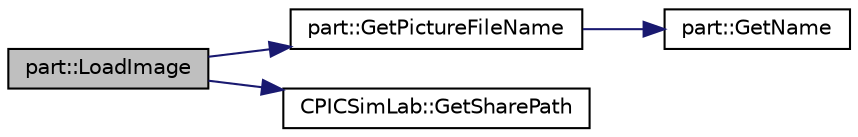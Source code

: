 digraph "part::LoadImage"
{
 // LATEX_PDF_SIZE
  edge [fontname="Helvetica",fontsize="10",labelfontname="Helvetica",labelfontsize="10"];
  node [fontname="Helvetica",fontsize="10",shape=record];
  rankdir="LR";
  Node1 [label="part::LoadImage",height=0.2,width=0.4,color="black", fillcolor="grey75", style="filled", fontcolor="black",tooltip="Load Part Image."];
  Node1 -> Node2 [color="midnightblue",fontsize="10",style="solid",fontname="Helvetica"];
  Node2 [label="part::GetPictureFileName",height=0.2,width=0.4,color="black", fillcolor="white", style="filled",URL="$classpart.html#acb4a5752560f9b0c399e7e8b2807bea3",tooltip="Return the filename of part picture."];
  Node2 -> Node3 [color="midnightblue",fontsize="10",style="solid",fontname="Helvetica"];
  Node3 [label="part::GetName",height=0.2,width=0.4,color="black", fillcolor="white", style="filled",URL="$classpart.html#acb5b16ba752183d4933d703279c8347a",tooltip="Return the name of part."];
  Node1 -> Node4 [color="midnightblue",fontsize="10",style="solid",fontname="Helvetica"];
  Node4 [label="CPICSimLab::GetSharePath",height=0.2,width=0.4,color="black", fillcolor="white", style="filled",URL="$class_c_p_i_c_sim_lab.html#a108bb3e8dc99a955b2a7b98f76fedf69",tooltip="Get the file path of resources."];
}
